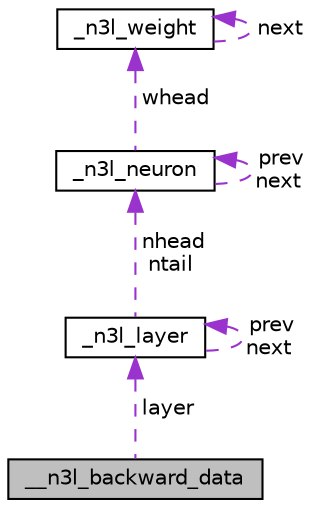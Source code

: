 digraph "__n3l_backward_data"
{
  edge [fontname="Helvetica",fontsize="10",labelfontname="Helvetica",labelfontsize="10"];
  node [fontname="Helvetica",fontsize="10",shape=record];
  Node1 [label="__n3l_backward_data",height=0.2,width=0.4,color="black", fillcolor="grey75", style="filled", fontcolor="black"];
  Node2 -> Node1 [dir="back",color="darkorchid3",fontsize="10",style="dashed",label=" layer" ,fontname="Helvetica"];
  Node2 [label="_n3l_layer",height=0.2,width=0.4,color="black", fillcolor="white", style="filled",URL="$struct__n3l__layer.html"];
  Node3 -> Node2 [dir="back",color="darkorchid3",fontsize="10",style="dashed",label=" nhead\nntail" ,fontname="Helvetica"];
  Node3 [label="_n3l_neuron",height=0.2,width=0.4,color="black", fillcolor="white", style="filled",URL="$struct__n3l__neuron.html"];
  Node4 -> Node3 [dir="back",color="darkorchid3",fontsize="10",style="dashed",label=" whead" ,fontname="Helvetica"];
  Node4 [label="_n3l_weight",height=0.2,width=0.4,color="black", fillcolor="white", style="filled",URL="$struct__n3l__weight.html"];
  Node4 -> Node4 [dir="back",color="darkorchid3",fontsize="10",style="dashed",label=" next" ,fontname="Helvetica"];
  Node3 -> Node3 [dir="back",color="darkorchid3",fontsize="10",style="dashed",label=" prev\nnext" ,fontname="Helvetica"];
  Node2 -> Node2 [dir="back",color="darkorchid3",fontsize="10",style="dashed",label=" prev\nnext" ,fontname="Helvetica"];
}

